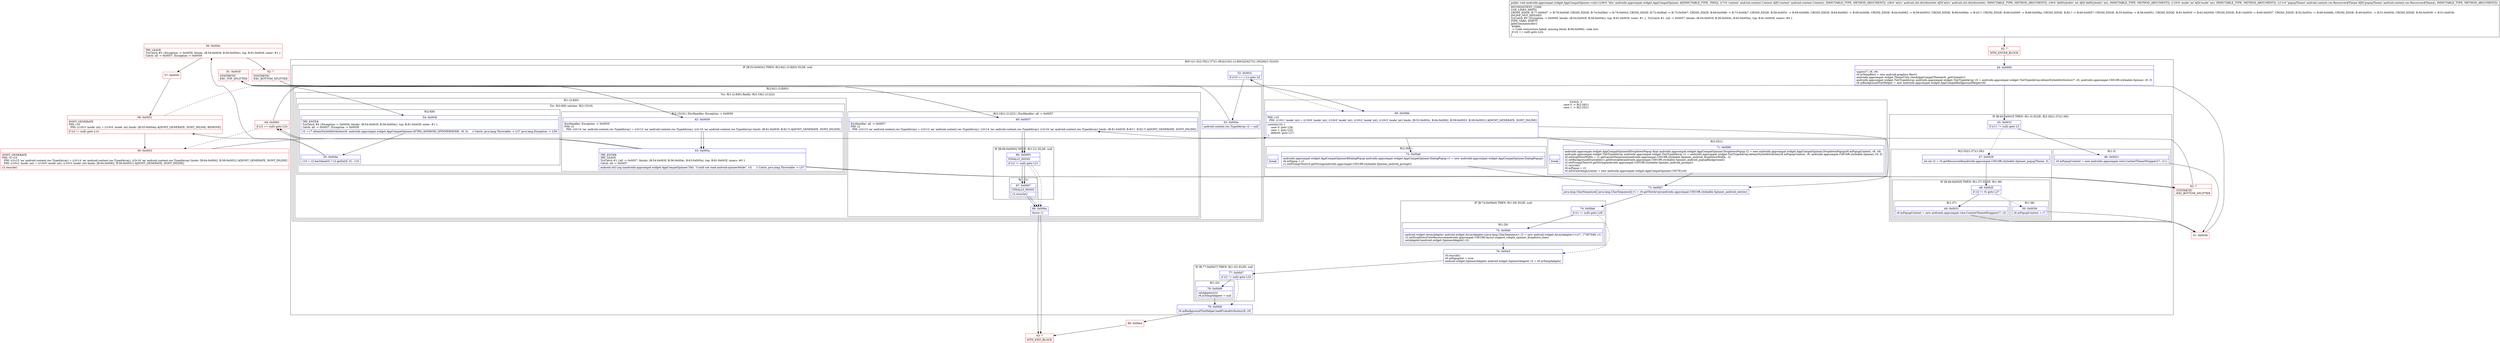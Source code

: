 digraph "CFG forandroidx.appcompat.widget.AppCompatSpinner.\<init\>(Landroid\/content\/Context;Landroid\/util\/AttributeSet;IILandroid\/content\/res\/Resources$Theme;)V" {
subgraph cluster_Region_1901661217 {
label = "R(9:1|(1:3)(2:35|(1:37)(1:38))|(2:6|(1:(2:8|9)))|24|27|(1:29)|30|(1:32)|33)";
node [shape=record,color=blue];
Node_44 [shape=record,label="{44\:\ 0x0000|super(r7, r8, r9)\lr6.mTempRect = new android.graphics.Rect()\landroidx.appcompat.widget.ThemeUtils.checkAppCompatTheme(r6, getContext())\landroidx.appcompat.widget.TintTypedArray androidx.appcompat.widget.TintTypedArray r0 = androidx.appcompat.widget.TintTypedArray.obtainStyledAttributes(r7, r8, androidx.appcompat.C0019R.styleable.Spinner, r9, 0)\lr6.mBackgroundTintHelper = new androidx.appcompat.widget.AppCompatBackgroundHelper(r6)\l}"];
subgraph cluster_IfRegion_74766772 {
label = "IF [B:45:0x001f] THEN: R(1:3) ELSE: R(2:35|(1:37)(1:38))";
node [shape=record,color=blue];
Node_45 [shape=record,label="{45\:\ 0x001f|if (r11 != null) goto L3\l}"];
subgraph cluster_Region_2122389057 {
label = "R(1:3)";
node [shape=record,color=blue];
Node_46 [shape=record,label="{46\:\ 0x0021|r6.mPopupContext = new androidx.appcompat.view.ContextThemeWrapper(r7, r11)\l}"];
}
subgraph cluster_Region_2053090763 {
label = "R(2:35|(1:37)(1:38))";
node [shape=record,color=blue];
Node_47 [shape=record,label="{47\:\ 0x0029|int int r2 = r0.getResourceId(androidx.appcompat.C0019R.styleable.Spinner_popupTheme, 0)\l}"];
subgraph cluster_IfRegion_1025679150 {
label = "IF [B:48:0x002f] THEN: R(1:37) ELSE: R(1:38)";
node [shape=record,color=blue];
Node_48 [shape=record,label="{48\:\ 0x002f|if (r2 != 0) goto L37\l}"];
subgraph cluster_Region_982801588 {
label = "R(1:37)";
node [shape=record,color=blue];
Node_49 [shape=record,label="{49\:\ 0x0031|r6.mPopupContext = new androidx.appcompat.view.ContextThemeWrapper(r7, r2)\l}"];
}
subgraph cluster_Region_640950308 {
label = "R(1:38)";
node [shape=record,color=blue];
Node_50 [shape=record,label="{50\:\ 0x0039|r6.mPopupContext = r7\l}"];
}
}
}
}
subgraph cluster_IfRegion_1411683538 {
label = "IF [B:52:0x003c] THEN: R(2:6|(1:(2:8|9))) ELSE: null";
node [shape=record,color=blue];
Node_52 [shape=record,label="{52\:\ 0x003c|if (r10 == (\-1)) goto L6\l}"];
subgraph cluster_Region_1882193890 {
label = "R(2:6|(1:(2:8|9)))";
node [shape=record,color=blue];
Node_53 [shape=record,label="{53\:\ 0x003e|android.content.res.TypedArray r2 = null\l}"];
subgraph cluster_TryCatchRegion_1983864475 {
label = "Try: R(1:(2:8|9)) finally: R(3:19|(1:21)|22)";
node [shape=record,color=blue];
subgraph cluster_Region_8023299 {
label = "R(1:(2:8|9))";
node [shape=record,color=blue];
subgraph cluster_TryCatchRegion_122177576 {
label = "Try: R(2:8|9) catches: R(2:15|16)";
node [shape=record,color=blue];
subgraph cluster_Region_1031268836 {
label = "R(2:8|9)";
node [shape=record,color=blue];
Node_54 [shape=record,label="{54\:\ 0x003f|TRY_ENTER\lTryCatch #0 \{Exception \-\> 0x0059, blocks: (B:54:0x003f, B:56:0x004c), top: B:81:0x003f, outer: #1 \}\lCatch: all \-\> 0x0057, Exception \-\> 0x0059\l|r2 = r7.obtainStyledAttributes(r8, androidx.appcompat.widget.AppCompatSpinner.ATTRS_ANDROID_SPINNERMODE, r9, 0)     \/\/ Catch: java.lang.Throwable \-\> L57 java.lang.Exception \-\> L59\l}"];
Node_55 [shape=record,label="{55\:\ 0x004a|r10 = r2.hasValue(0) ? r2.getInt(0, 0) : r10\l}"];
}
subgraph cluster_Region_2008735255 {
label = "R(2:15|16) | ExcHandler: Exception \-\> 0x0059\l";
node [shape=record,color=blue];
Node_62 [shape=record,label="{62\:\ 0x0059|ExcHandler: Exception \-\> 0x0059\lPHI: r2 \l  PHI: (r2v14 'aa' android.content.res.TypedArray) = (r2v12 'aa' android.content.res.TypedArray), (r2v16 'aa' android.content.res.TypedArray) binds: [B:81:0x003f, B:82:?] A[DONT_GENERATE, DONT_INLINE]\l}"];
Node_63 [shape=record,label="{63\:\ 0x005a|TRY_ENTER\lTRY_LEAVE\lTryCatch #1 \{all \-\> 0x0057, blocks: (B:54:0x003f, B:56:0x004c, B:63:0x005a), top: B:81:0x003f, inners: #0 \}\lCatch: all \-\> 0x0057\l|android.util.Log.i(androidx.appcompat.widget.AppCompatSpinner.TAG, \"Could not read android:spinnerMode\", r3)     \/\/ Catch: java.lang.Throwable \-\> L57\l}"];
}
}
}
subgraph cluster_Region_2071825917 {
label = "R(3:19|(1:21)|22) | ExcHandler: all \-\> 0x0057\l";
node [shape=record,color=blue];
Node_60 [shape=record,label="{60\:\ 0x0057|ExcHandler: all \-\> 0x0057\lPHI: r2 \l  PHI: (r2v13 'aa' android.content.res.TypedArray) = (r2v12 'aa' android.content.res.TypedArray), (r2v14 'aa' android.content.res.TypedArray), (r2v16 'aa' android.content.res.TypedArray) binds: [B:81:0x003f, B:83:?, B:82:?] A[DONT_GENERATE, DONT_INLINE]\l}"];
subgraph cluster_IfRegion_1214337175 {
label = "IF [B:66:0x0065] THEN: R(1:21) ELSE: null";
node [shape=record,color=blue];
Node_66 [shape=record,label="{66\:\ 0x0065|FINALLY_INSNS\l|if (r2 != null) goto L21\l}"];
subgraph cluster_Region_1772825387 {
label = "R(1:21)";
node [shape=record,color=blue];
Node_67 [shape=record,label="{67\:\ 0x0067|FINALLY_INSNS\l|r2.recycle()\l}"];
}
}
Node_68 [shape=record,label="{68\:\ 0x006a|throw r1\l}"];
}
}
}
}
subgraph cluster_SwitchRegion_675083748 {
label = "Switch: 2
 case 0 -> R(2:26|1)
 case 1 -> R(2:25|1)";
node [shape=record,color=blue];
Node_69 [shape=record,label="{69\:\ 0x006b|PHI: r10 \l  PHI: (r10v1 'mode' int) = (r10v0 'mode' int), (r10v0 'mode' int), (r10v2 'mode' int), (r10v3 'mode' int) binds: [B:52:0x003c, B:64:0x0062, B:59:0x0053, B:58:0x0051] A[DONT_GENERATE, DONT_INLINE]\l|switch(r10) \{\l    case 0: goto L26;\l    case 1: goto L25;\l    default: goto L27;\l\}\l}"];
subgraph cluster_Region_571767644 {
label = "R(2:26|1)";
node [shape=record,color=blue];
Node_72 [shape=record,label="{72\:\ 0x00a6|androidx.appcompat.widget.AppCompatSpinner$DialogPopup androidx.appcompat.widget.AppCompatSpinner.DialogPopup r1 = new androidx.appcompat.widget.AppCompatSpinner.DialogPopup()\lr6.mPopup = r1\lr1.setPromptText(r0.getString(androidx.appcompat.C0019R.styleable.Spinner_android_prompt))\l}"];
Node_InsnContainer_1844502979 [shape=record,label="{|break\l}"];
}
subgraph cluster_Region_69444495 {
label = "R(2:25|1)";
node [shape=record,color=blue];
Node_71 [shape=record,label="{71\:\ 0x006f|androidx.appcompat.widget.AppCompatSpinner$DropdownPopup final androidx.appcompat.widget.AppCompatSpinner.DropdownPopup r2 = new androidx.appcompat.widget.AppCompatSpinner.DropdownPopup(r6.mPopupContext, r8, r9)\landroidx.appcompat.widget.TintTypedArray androidx.appcompat.widget.TintTypedArray r1 = androidx.appcompat.widget.TintTypedArray.obtainStyledAttributes(r6.mPopupContext, r8, androidx.appcompat.C0019R.styleable.Spinner, r9, 0)\lr6.mDropDownWidth = r1.getLayoutDimension(androidx.appcompat.C0019R.styleable.Spinner_android_dropDownWidth, \-2)\lr2.setBackgroundDrawable(r1.getDrawable(androidx.appcompat.C0019R.styleable.Spinner_android_popupBackground))\lr2.setPromptText(r0.getString(androidx.appcompat.C0019R.styleable.Spinner_android_prompt))\lr1.recycle()\lr6.mPopup = r2\lr6.mForwardingListener = new androidx.appcompat.widget.AppCompatSpinner.C00781(r6)\l}"];
Node_InsnContainer_1285275660 [shape=record,label="{|break\l}"];
}
}
Node_73 [shape=record,label="{73\:\ 0x00b7|java.lang.CharSequence[] java.lang.CharSequence[] r1 = r0.getTextArray(androidx.appcompat.C0019R.styleable.Spinner_android_entries)\l}"];
subgraph cluster_IfRegion_995827233 {
label = "IF [B:74:0x00bd] THEN: R(1:29) ELSE: null";
node [shape=record,color=blue];
Node_74 [shape=record,label="{74\:\ 0x00bd|if (r1 != null) goto L29\l}"];
subgraph cluster_Region_578678046 {
label = "R(1:29)";
node [shape=record,color=blue];
Node_75 [shape=record,label="{75\:\ 0x00bf|android.widget.ArrayAdapter android.widget.ArrayAdapter\<java.lang.CharSequence\> r2 = new android.widget.ArrayAdapter\<\>(r7, 17367048, r1)\lr2.setDropDownViewResource(androidx.appcompat.C0019R.layout.support_simple_spinner_dropdown_item)\lsetAdapter((android.widget.SpinnerAdapter) r2)\l}"];
}
}
Node_76 [shape=record,label="{76\:\ 0x00cf|r0.recycle()\lr6.mPopupSet = true\landroid.widget.SpinnerAdapter android.widget.SpinnerAdapter r2 = r6.mTempAdapter\l}"];
subgraph cluster_IfRegion_193973648 {
label = "IF [B:77:0x00d7] THEN: R(1:32) ELSE: null";
node [shape=record,color=blue];
Node_77 [shape=record,label="{77\:\ 0x00d7|if (r2 != null) goto L32\l}"];
subgraph cluster_Region_333861289 {
label = "R(1:32)";
node [shape=record,color=blue];
Node_78 [shape=record,label="{78\:\ 0x00d9|setAdapter(r2)\lr6.mTempAdapter = null\l}"];
}
}
Node_79 [shape=record,label="{79\:\ 0x00df|r6.mBackgroundTintHelper.loadFromAttributes(r8, r9)\l}"];
}
subgraph cluster_Region_2008735255 {
label = "R(2:15|16) | ExcHandler: Exception \-\> 0x0059\l";
node [shape=record,color=blue];
Node_62 [shape=record,label="{62\:\ 0x0059|ExcHandler: Exception \-\> 0x0059\lPHI: r2 \l  PHI: (r2v14 'aa' android.content.res.TypedArray) = (r2v12 'aa' android.content.res.TypedArray), (r2v16 'aa' android.content.res.TypedArray) binds: [B:81:0x003f, B:82:?] A[DONT_GENERATE, DONT_INLINE]\l}"];
Node_63 [shape=record,label="{63\:\ 0x005a|TRY_ENTER\lTRY_LEAVE\lTryCatch #1 \{all \-\> 0x0057, blocks: (B:54:0x003f, B:56:0x004c, B:63:0x005a), top: B:81:0x003f, inners: #0 \}\lCatch: all \-\> 0x0057\l|android.util.Log.i(androidx.appcompat.widget.AppCompatSpinner.TAG, \"Could not read android:spinnerMode\", r3)     \/\/ Catch: java.lang.Throwable \-\> L57\l}"];
}
subgraph cluster_Region_2071825917 {
label = "R(3:19|(1:21)|22) | ExcHandler: all \-\> 0x0057\l";
node [shape=record,color=blue];
Node_60 [shape=record,label="{60\:\ 0x0057|ExcHandler: all \-\> 0x0057\lPHI: r2 \l  PHI: (r2v13 'aa' android.content.res.TypedArray) = (r2v12 'aa' android.content.res.TypedArray), (r2v14 'aa' android.content.res.TypedArray), (r2v16 'aa' android.content.res.TypedArray) binds: [B:81:0x003f, B:83:?, B:82:?] A[DONT_GENERATE, DONT_INLINE]\l}"];
subgraph cluster_IfRegion_1214337175 {
label = "IF [B:66:0x0065] THEN: R(1:21) ELSE: null";
node [shape=record,color=blue];
Node_66 [shape=record,label="{66\:\ 0x0065|FINALLY_INSNS\l|if (r2 != null) goto L21\l}"];
subgraph cluster_Region_1772825387 {
label = "R(1:21)";
node [shape=record,color=blue];
Node_67 [shape=record,label="{67\:\ 0x0067|FINALLY_INSNS\l|r2.recycle()\l}"];
}
}
Node_68 [shape=record,label="{68\:\ 0x006a|throw r1\l}"];
}
Node_42 [shape=record,color=red,label="{42\:\ ?|MTH_ENTER_BLOCK\l}"];
Node_51 [shape=record,color=red,label="{51\:\ 0x003b}"];
Node_81 [shape=record,color=red,label="{81\:\ 0x003f|SYNTHETIC\lEXC_TOP_SPLITTER\l}"];
Node_56 [shape=record,color=red,label="{56\:\ 0x004c|TRY_LEAVE\lTryCatch #0 \{Exception \-\> 0x0059, blocks: (B:54:0x003f, B:56:0x004c), top: B:81:0x003f, outer: #1 \}\lCatch: all \-\> 0x0057, Exception \-\> 0x0059\l}"];
Node_57 [shape=record,color=red,label="{57\:\ 0x0050}"];
Node_82 [shape=record,color=red,label="{82\:\ ?|SYNTHETIC\lEXC_BOTTOM_SPLITTER\l}"];
Node_58 [shape=record,color=red,label="{58\:\ 0x0051|DONT_GENERATE\lPHI: r10 \l  PHI: (r10v3 'mode' int) = (r10v0 'mode' int) binds: [B:55:0x004a] A[DONT_GENERATE, DONT_INLINE, REMOVE]\l|if (r2 != null) goto L14\l}"];
Node_59 [shape=record,color=red,label="{59\:\ 0x0053|DONT_GENERATE\lPHI: r2 r10 \l  PHI: (r2v15 'aa' android.content.res.TypedArray) = (r2v14 'aa' android.content.res.TypedArray), (r2v16 'aa' android.content.res.TypedArray) binds: [B:64:0x0062, B:58:0x0051] A[DONT_GENERATE, DONT_INLINE]\l  PHI: (r10v2 'mode' int) = (r10v0 'mode' int), (r10v3 'mode' int) binds: [B:64:0x0062, B:58:0x0051] A[DONT_GENERATE, DONT_INLINE]\l|r2.recycle()\l}"];
Node_64 [shape=record,color=red,label="{64\:\ 0x0062|if (r2 == null) goto L24\l}"];
Node_83 [shape=record,color=red,label="{83\:\ ?|SYNTHETIC\lEXC_BOTTOM_SPLITTER\l}"];
Node_43 [shape=record,color=red,label="{43\:\ ?|MTH_EXIT_BLOCK\l}"];
Node_80 [shape=record,color=red,label="{80\:\ 0x00e4}"];
MethodNode[shape=record,label="{public void androidx.appcompat.widget.AppCompatSpinner.\<init\>((r6v0 'this' androidx.appcompat.widget.AppCompatSpinner A[IMMUTABLE_TYPE, THIS]), (r7v0 'context' android.content.Context A[D('context' android.content.Context), IMMUTABLE_TYPE, METHOD_ARGUMENT]), (r8v0 'attrs' android.util.AttributeSet A[D('attrs' android.util.AttributeSet), IMMUTABLE_TYPE, METHOD_ARGUMENT]), (r9v0 'defStyleAttr' int A[D('defStyleAttr' int), IMMUTABLE_TYPE, METHOD_ARGUMENT]), (r10v0 'mode' int A[D('mode' int), IMMUTABLE_TYPE, METHOD_ARGUMENT]), (r11v0 'popupTheme' android.content.res.Resources$Theme A[D('popupTheme' android.content.res.Resources$Theme), IMMUTABLE_TYPE, METHOD_ARGUMENT]))  | INCONSISTENT_CODE\lUSE_LINES_HINTS\lCROSS_EDGE: B:77:0x00d7 \-\> B:79:0x00df, CROSS_EDGE: B:74:0x00bd \-\> B:76:0x00cf, CROSS_EDGE: B:72:0x00a6 \-\> B:73:0x00b7, CROSS_EDGE: B:69:0x006b \-\> B:73:0x00b7, CROSS_EDGE: B:58:0x0051 \-\> B:69:0x006b, CROSS_EDGE: B:64:0x0062 \-\> B:69:0x006b, CROSS_EDGE: B:64:0x0062 \-\> B:59:0x0053, CROSS_EDGE: B:68:0x006a \-\> B:43:?, CROSS_EDGE: B:66:0x0065 \-\> B:68:0x006a, CROSS_EDGE: B:82:? \-\> B:60:0x0057, CROSS_EDGE: B:55:0x004a \-\> B:58:0x0051, CROSS_EDGE: B:81:0x003f \-\> B:62:0x0059, CROSS_EDGE: B:81:0x003f \-\> B:60:0x0057, CROSS_EDGE: B:52:0x003c \-\> B:69:0x006b, CROSS_EDGE: B:49:0x0031 \-\> B:51:0x003b, CROSS_EDGE: B:50:0x0039 \-\> B:51:0x003b\lINLINE_NOT_NEEDED\lTryCatch #0 \{Exception \-\> 0x0059, blocks: (B:54:0x003f, B:56:0x004c), top: B:81:0x003f, outer: #1 \}, TryCatch #1 \{all \-\> 0x0057, blocks: (B:54:0x003f, B:56:0x004c, B:63:0x005a), top: B:81:0x003f, inners: #0 \}\lTYPE_VARS: EMPTY\lJadxCommentsAttr\{\l WARN: \l \-\> Code restructure failed: missing block: B:64:0x0062, code lost:\l    if (r2 == null) goto L24;\l\}\l}"];
MethodNode -> Node_42;Node_44 -> Node_45;
Node_45 -> Node_46;
Node_45 -> Node_47[style=dashed];
Node_46 -> Node_51;
Node_47 -> Node_48;
Node_48 -> Node_49;
Node_48 -> Node_50[style=dashed];
Node_49 -> Node_51;
Node_50 -> Node_51;
Node_52 -> Node_53;
Node_52 -> Node_69[style=dashed];
Node_53 -> Node_81;
Node_54 -> Node_55;
Node_55 -> Node_56;
Node_55 -> Node_58;
Node_62 -> Node_63;
Node_63 -> Node_64;
Node_63 -> Node_83;
Node_60 -> Node_66;
Node_66 -> Node_67;
Node_66 -> Node_68[style=dashed];
Node_67 -> Node_68;
Node_68 -> Node_43;
Node_69 -> Node_71;
Node_69 -> Node_72;
Node_69 -> Node_73;
Node_72 -> Node_73;
Node_71 -> Node_73;
Node_73 -> Node_74;
Node_74 -> Node_75;
Node_74 -> Node_76[style=dashed];
Node_75 -> Node_76;
Node_76 -> Node_77;
Node_77 -> Node_78;
Node_77 -> Node_79[style=dashed];
Node_78 -> Node_79;
Node_79 -> Node_80;
Node_62 -> Node_63;
Node_63 -> Node_64;
Node_63 -> Node_83;
Node_60 -> Node_66;
Node_66 -> Node_67;
Node_66 -> Node_68[style=dashed];
Node_67 -> Node_68;
Node_68 -> Node_43;
Node_42 -> Node_44;
Node_51 -> Node_52;
Node_81 -> Node_54;
Node_81 -> Node_62;
Node_81 -> Node_60;
Node_56 -> Node_57;
Node_56 -> Node_82;
Node_57 -> Node_58;
Node_82 -> Node_62;
Node_82 -> Node_60;
Node_58 -> Node_59;
Node_58 -> Node_69[style=dashed];
Node_59 -> Node_69;
Node_64 -> Node_69;
Node_64 -> Node_59[style=dashed];
Node_83 -> Node_60;
Node_80 -> Node_43;
}

